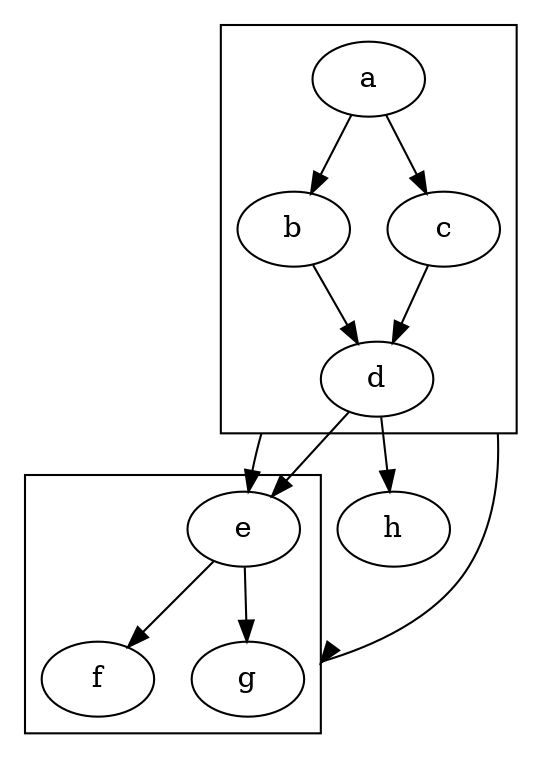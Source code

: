 digraph G {
  compound=true;
  subgraph cluster0 {
    a -> b;
    a -> c;
    b -> d;
    c -> d;
  }
  subgraph cluster1 {
    e -> g;
    e -> f;
  }
  //b -> f [lhead=cluster1];
  d -> e;
  c -> g [ltail=cluster0,lhead=cluster1];
  c -> e [ltail=cluster0];
  d -> h;
}